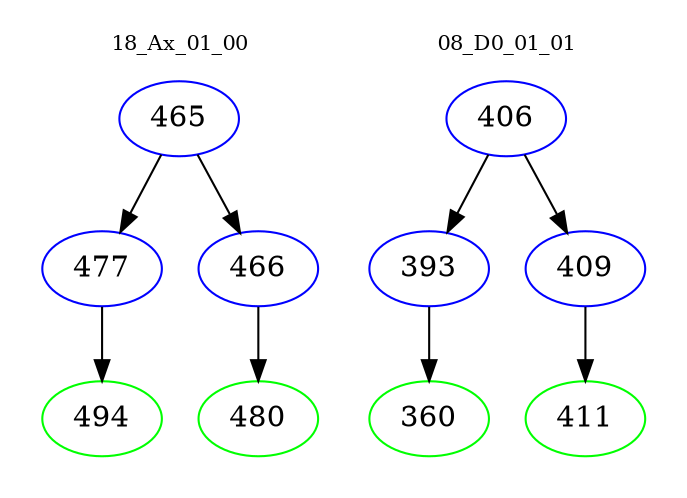 digraph{
subgraph cluster_0 {
color = white
label = "18_Ax_01_00";
fontsize=10;
T0_465 [label="465", color="blue"]
T0_465 -> T0_477 [color="black"]
T0_477 [label="477", color="blue"]
T0_477 -> T0_494 [color="black"]
T0_494 [label="494", color="green"]
T0_465 -> T0_466 [color="black"]
T0_466 [label="466", color="blue"]
T0_466 -> T0_480 [color="black"]
T0_480 [label="480", color="green"]
}
subgraph cluster_1 {
color = white
label = "08_D0_01_01";
fontsize=10;
T1_406 [label="406", color="blue"]
T1_406 -> T1_393 [color="black"]
T1_393 [label="393", color="blue"]
T1_393 -> T1_360 [color="black"]
T1_360 [label="360", color="green"]
T1_406 -> T1_409 [color="black"]
T1_409 [label="409", color="blue"]
T1_409 -> T1_411 [color="black"]
T1_411 [label="411", color="green"]
}
}
